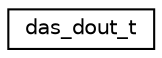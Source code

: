 digraph "Graphical Class Hierarchy"
{
  edge [fontname="Helvetica",fontsize="10",labelfontname="Helvetica",labelfontsize="10"];
  node [fontname="Helvetica",fontsize="10",shape=record];
  rankdir="LR";
  Node0 [label="das_dout_t",height=0.2,width=0.4,color="black", fillcolor="white", style="filled",URL="$structdas__dout__t.html"];
}
